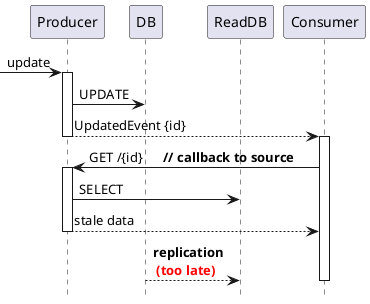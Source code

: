 @startuml
'title Consumer Callback Race vs Produce DB Replication
hide footbox
participant Producer
participant DB
participant ReadDB

-> Producer++:update
Producer -> DB : UPDATE
'hnote over ReadDB #FFAAAA: large lag\nvs Primary
Consumer<--Producer--: UpdatedEvent {id}
Consumer++
Consumer->Producer++: GET /{id}      **// callback to source**
Producer->ReadDB: SELECT
Consumer<--Producer--: stale data
DB --> ReadDB: **replication**\n**<font color=red> (too late)**
Consumer--

@enduml